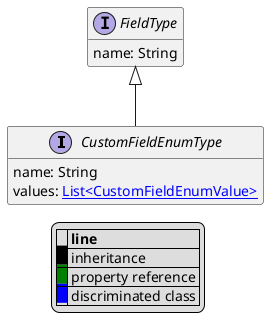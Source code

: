 @startuml

hide empty fields
hide empty methods
legend
|= |= line |
|<back:black>   </back>| inheritance |
|<back:green>   </back>| property reference |
|<back:blue>   </back>| discriminated class |
endlegend
interface CustomFieldEnumType [[CustomFieldEnumType.svg]] extends FieldType {
    name: String
    values: [[CustomFieldEnumValue.svg List<CustomFieldEnumValue>]]
}
interface FieldType [[FieldType.svg]]  {
    name: String
}





@enduml
